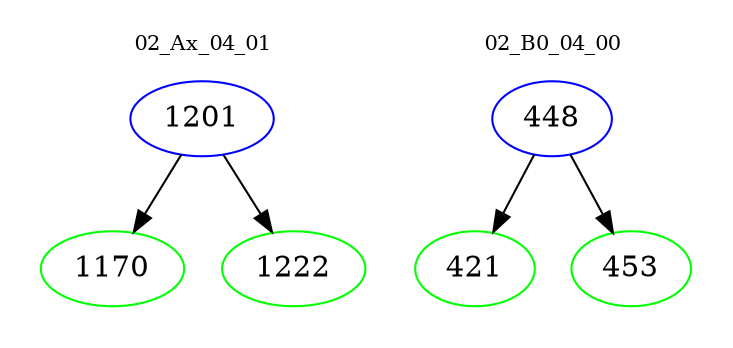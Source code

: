 digraph{
subgraph cluster_0 {
color = white
label = "02_Ax_04_01";
fontsize=10;
T0_1201 [label="1201", color="blue"]
T0_1201 -> T0_1170 [color="black"]
T0_1170 [label="1170", color="green"]
T0_1201 -> T0_1222 [color="black"]
T0_1222 [label="1222", color="green"]
}
subgraph cluster_1 {
color = white
label = "02_B0_04_00";
fontsize=10;
T1_448 [label="448", color="blue"]
T1_448 -> T1_421 [color="black"]
T1_421 [label="421", color="green"]
T1_448 -> T1_453 [color="black"]
T1_453 [label="453", color="green"]
}
}
